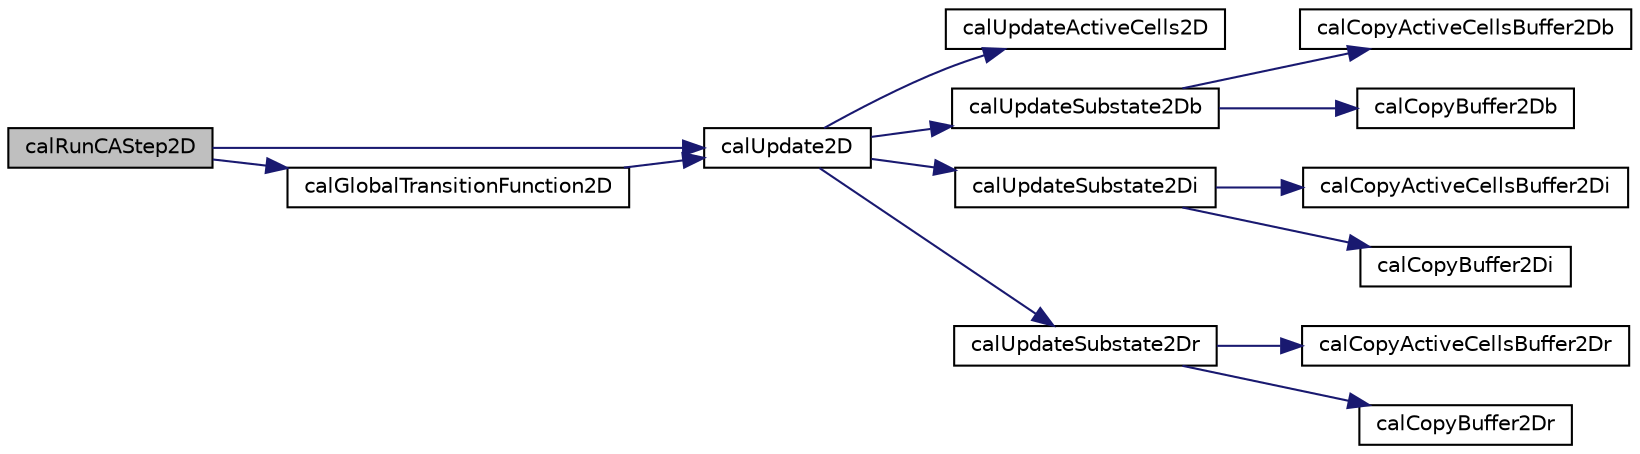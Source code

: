 digraph "calRunCAStep2D"
{
  edge [fontname="Helvetica",fontsize="10",labelfontname="Helvetica",labelfontsize="10"];
  node [fontname="Helvetica",fontsize="10",shape=record];
  rankdir="LR";
  Node1 [label="calRunCAStep2D",height=0.2,width=0.4,color="black", fillcolor="grey75", style="filled" fontcolor="black"];
  Node1 -> Node2 [color="midnightblue",fontsize="10",style="solid",fontname="Helvetica"];
  Node2 [label="calUpdate2D",height=0.2,width=0.4,color="black", fillcolor="white", style="filled",URL="$cal2_d_8c.html#a6557c8220782a1f25e935a735cb691ae",tooltip="Updates all the substates registered in CALModel2D::pQb_array, CALModel2D::pQi_array and CALModel2D::..."];
  Node2 -> Node3 [color="midnightblue",fontsize="10",style="solid",fontname="Helvetica"];
  Node3 [label="calUpdateActiveCells2D",height=0.2,width=0.4,color="black", fillcolor="white", style="filled",URL="$cal2_d_8c.html#a7c2d7a5324139af1e4f3bcc15d536b04",tooltip="Puts the cells marked as actives in A.flags into the array of active cells A.cells and sets its dimen..."];
  Node2 -> Node4 [color="midnightblue",fontsize="10",style="solid",fontname="Helvetica"];
  Node4 [label="calUpdateSubstate2Db",height=0.2,width=0.4,color="black", fillcolor="white", style="filled",URL="$cal2_d_8c.html#aa0e4c32550169aac55b9d744faca2a70",tooltip="Copies the next matrix of a byte substate to the current one: current = next. If the active cells opt..."];
  Node4 -> Node5 [color="midnightblue",fontsize="10",style="solid",fontname="Helvetica"];
  Node5 [label="calCopyActiveCellsBuffer2Db",height=0.2,width=0.4,color="black", fillcolor="white", style="filled",URL="$cal2_d_buffer_8c.html#a688bafb097292c351c6dea7d2a59349e",tooltip="Active cells byte linearized matrix copy function. "];
  Node4 -> Node6 [color="midnightblue",fontsize="10",style="solid",fontname="Helvetica"];
  Node6 [label="calCopyBuffer2Db",height=0.2,width=0.4,color="black", fillcolor="white", style="filled",URL="$cal2_d_buffer_8c.html#a226f48974acf70531efd1a51265acd4a",tooltip="Byte linearized matrix copy function. "];
  Node2 -> Node7 [color="midnightblue",fontsize="10",style="solid",fontname="Helvetica"];
  Node7 [label="calUpdateSubstate2Di",height=0.2,width=0.4,color="black", fillcolor="white", style="filled",URL="$cal2_d_8c.html#a233201cf0824d39271cac62538e127c2",tooltip="Copies the next matrix of a integer substate to the current one: current = next. If the active cells ..."];
  Node7 -> Node8 [color="midnightblue",fontsize="10",style="solid",fontname="Helvetica"];
  Node8 [label="calCopyActiveCellsBuffer2Di",height=0.2,width=0.4,color="black", fillcolor="white", style="filled",URL="$cal2_d_buffer_8c.html#ac024d2a6b5f083c3509847708f7c53c0",tooltip="Active cells int linearized matrix copy function. "];
  Node7 -> Node9 [color="midnightblue",fontsize="10",style="solid",fontname="Helvetica"];
  Node9 [label="calCopyBuffer2Di",height=0.2,width=0.4,color="black", fillcolor="white", style="filled",URL="$cal2_d_buffer_8c.html#a53b114cf3d21286bf8287cebd4f47f25",tooltip="Int linearized matrix copy function. "];
  Node2 -> Node10 [color="midnightblue",fontsize="10",style="solid",fontname="Helvetica"];
  Node10 [label="calUpdateSubstate2Dr",height=0.2,width=0.4,color="black", fillcolor="white", style="filled",URL="$cal2_d_8c.html#acfc8314d798a840dd2df28e732b45cfd",tooltip="Copies the next matrix of a real (floating point) substate to the current one: current = next..."];
  Node10 -> Node11 [color="midnightblue",fontsize="10",style="solid",fontname="Helvetica"];
  Node11 [label="calCopyActiveCellsBuffer2Dr",height=0.2,width=0.4,color="black", fillcolor="white", style="filled",URL="$cal2_d_buffer_8c.html#a1f2baaeacf0ab8034e8eb61fbacbb3d8",tooltip="Active cells real (floating point) linearized matrix copy function. "];
  Node10 -> Node12 [color="midnightblue",fontsize="10",style="solid",fontname="Helvetica"];
  Node12 [label="calCopyBuffer2Dr",height=0.2,width=0.4,color="black", fillcolor="white", style="filled",URL="$cal2_d_buffer_8c.html#ae8f33debbf446493d7caecf90e46d144",tooltip="Real (floating point) linearized matrix copy function. "];
  Node1 -> Node13 [color="midnightblue",fontsize="10",style="solid",fontname="Helvetica"];
  Node13 [label="calGlobalTransitionFunction2D",height=0.2,width=0.4,color="black", fillcolor="white", style="filled",URL="$cal2_d_8c.html#a4bb00840eb7db23d4800c032b04bb6fb",tooltip="The cellular automaton global transition function. It applies the transition function to each cell of..."];
  Node13 -> Node2 [color="midnightblue",fontsize="10",style="solid",fontname="Helvetica"];
}
